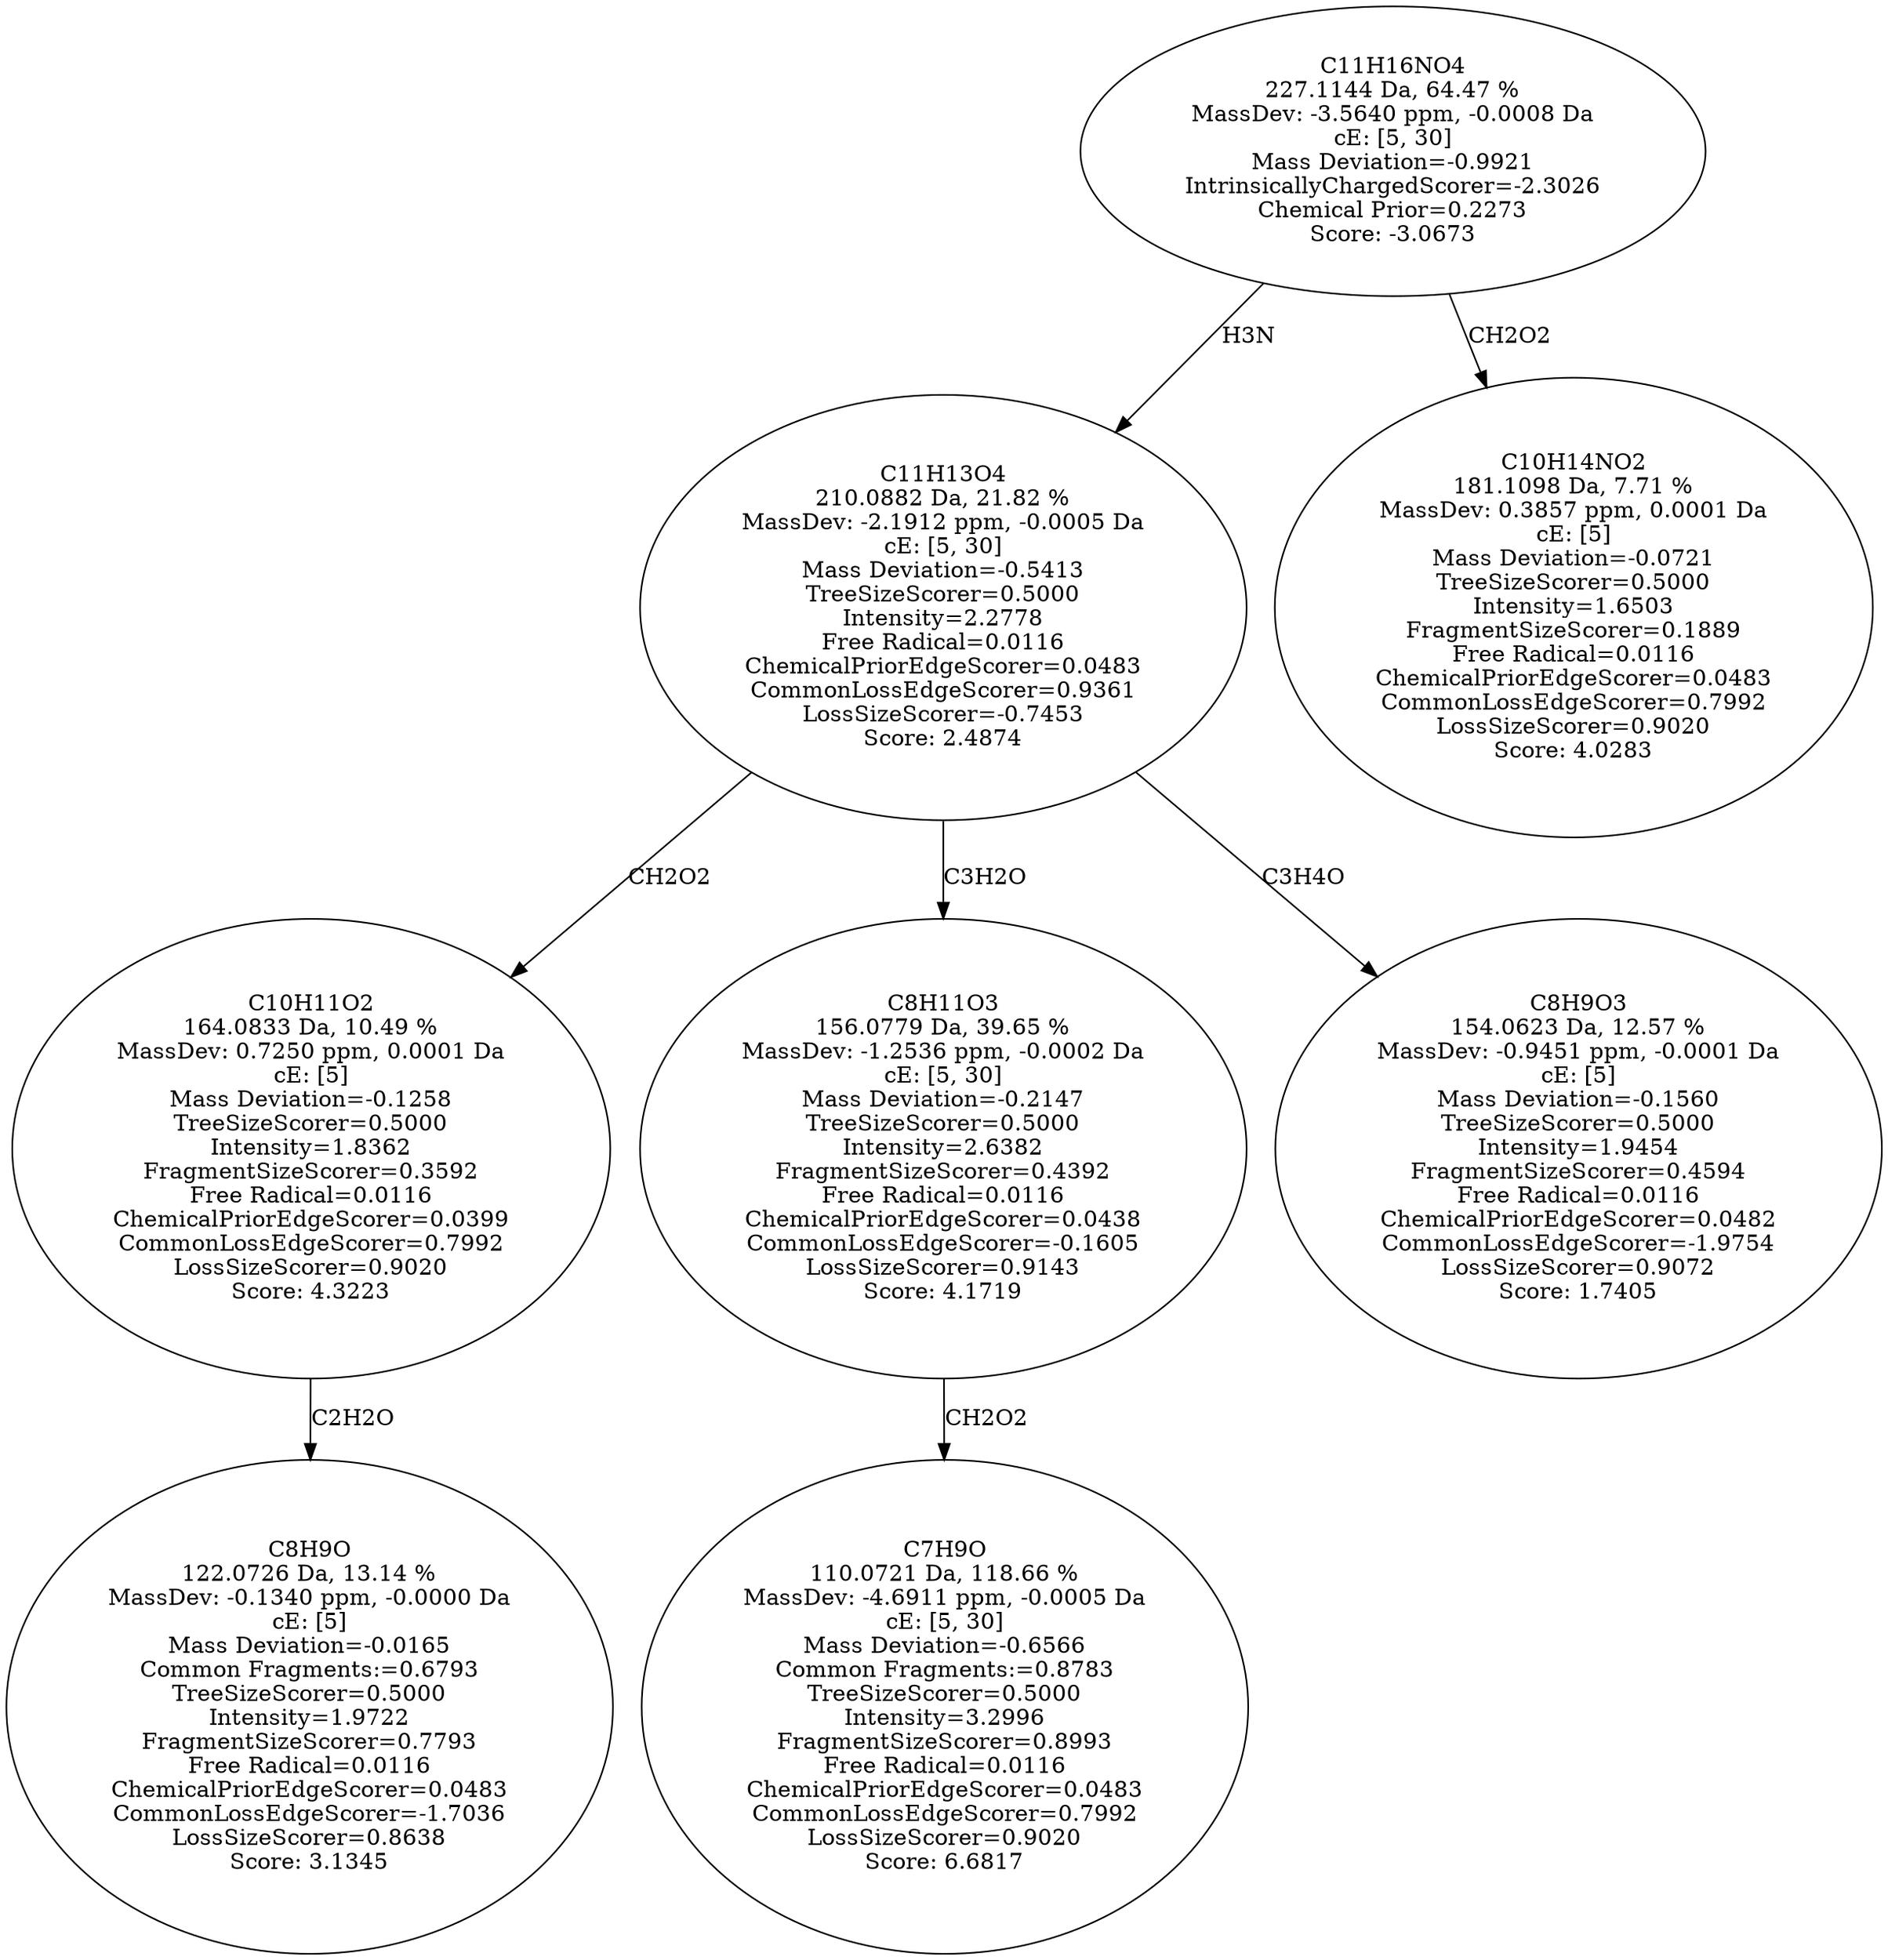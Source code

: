 strict digraph {
v1 [label="C8H9O\n122.0726 Da, 13.14 %\nMassDev: -0.1340 ppm, -0.0000 Da\ncE: [5]\nMass Deviation=-0.0165\nCommon Fragments:=0.6793\nTreeSizeScorer=0.5000\nIntensity=1.9722\nFragmentSizeScorer=0.7793\nFree Radical=0.0116\nChemicalPriorEdgeScorer=0.0483\nCommonLossEdgeScorer=-1.7036\nLossSizeScorer=0.8638\nScore: 3.1345"];
v2 [label="C10H11O2\n164.0833 Da, 10.49 %\nMassDev: 0.7250 ppm, 0.0001 Da\ncE: [5]\nMass Deviation=-0.1258\nTreeSizeScorer=0.5000\nIntensity=1.8362\nFragmentSizeScorer=0.3592\nFree Radical=0.0116\nChemicalPriorEdgeScorer=0.0399\nCommonLossEdgeScorer=0.7992\nLossSizeScorer=0.9020\nScore: 4.3223"];
v3 [label="C7H9O\n110.0721 Da, 118.66 %\nMassDev: -4.6911 ppm, -0.0005 Da\ncE: [5, 30]\nMass Deviation=-0.6566\nCommon Fragments:=0.8783\nTreeSizeScorer=0.5000\nIntensity=3.2996\nFragmentSizeScorer=0.8993\nFree Radical=0.0116\nChemicalPriorEdgeScorer=0.0483\nCommonLossEdgeScorer=0.7992\nLossSizeScorer=0.9020\nScore: 6.6817"];
v4 [label="C8H11O3\n156.0779 Da, 39.65 %\nMassDev: -1.2536 ppm, -0.0002 Da\ncE: [5, 30]\nMass Deviation=-0.2147\nTreeSizeScorer=0.5000\nIntensity=2.6382\nFragmentSizeScorer=0.4392\nFree Radical=0.0116\nChemicalPriorEdgeScorer=0.0438\nCommonLossEdgeScorer=-0.1605\nLossSizeScorer=0.9143\nScore: 4.1719"];
v5 [label="C8H9O3\n154.0623 Da, 12.57 %\nMassDev: -0.9451 ppm, -0.0001 Da\ncE: [5]\nMass Deviation=-0.1560\nTreeSizeScorer=0.5000\nIntensity=1.9454\nFragmentSizeScorer=0.4594\nFree Radical=0.0116\nChemicalPriorEdgeScorer=0.0482\nCommonLossEdgeScorer=-1.9754\nLossSizeScorer=0.9072\nScore: 1.7405"];
v6 [label="C11H13O4\n210.0882 Da, 21.82 %\nMassDev: -2.1912 ppm, -0.0005 Da\ncE: [5, 30]\nMass Deviation=-0.5413\nTreeSizeScorer=0.5000\nIntensity=2.2778\nFree Radical=0.0116\nChemicalPriorEdgeScorer=0.0483\nCommonLossEdgeScorer=0.9361\nLossSizeScorer=-0.7453\nScore: 2.4874"];
v7 [label="C10H14NO2\n181.1098 Da, 7.71 %\nMassDev: 0.3857 ppm, 0.0001 Da\ncE: [5]\nMass Deviation=-0.0721\nTreeSizeScorer=0.5000\nIntensity=1.6503\nFragmentSizeScorer=0.1889\nFree Radical=0.0116\nChemicalPriorEdgeScorer=0.0483\nCommonLossEdgeScorer=0.7992\nLossSizeScorer=0.9020\nScore: 4.0283"];
v8 [label="C11H16NO4\n227.1144 Da, 64.47 %\nMassDev: -3.5640 ppm, -0.0008 Da\ncE: [5, 30]\nMass Deviation=-0.9921\nIntrinsicallyChargedScorer=-2.3026\nChemical Prior=0.2273\nScore: -3.0673"];
v2 -> v1 [label="C2H2O"];
v6 -> v2 [label="CH2O2"];
v4 -> v3 [label="CH2O2"];
v6 -> v4 [label="C3H2O"];
v6 -> v5 [label="C3H4O"];
v8 -> v6 [label="H3N"];
v8 -> v7 [label="CH2O2"];
}